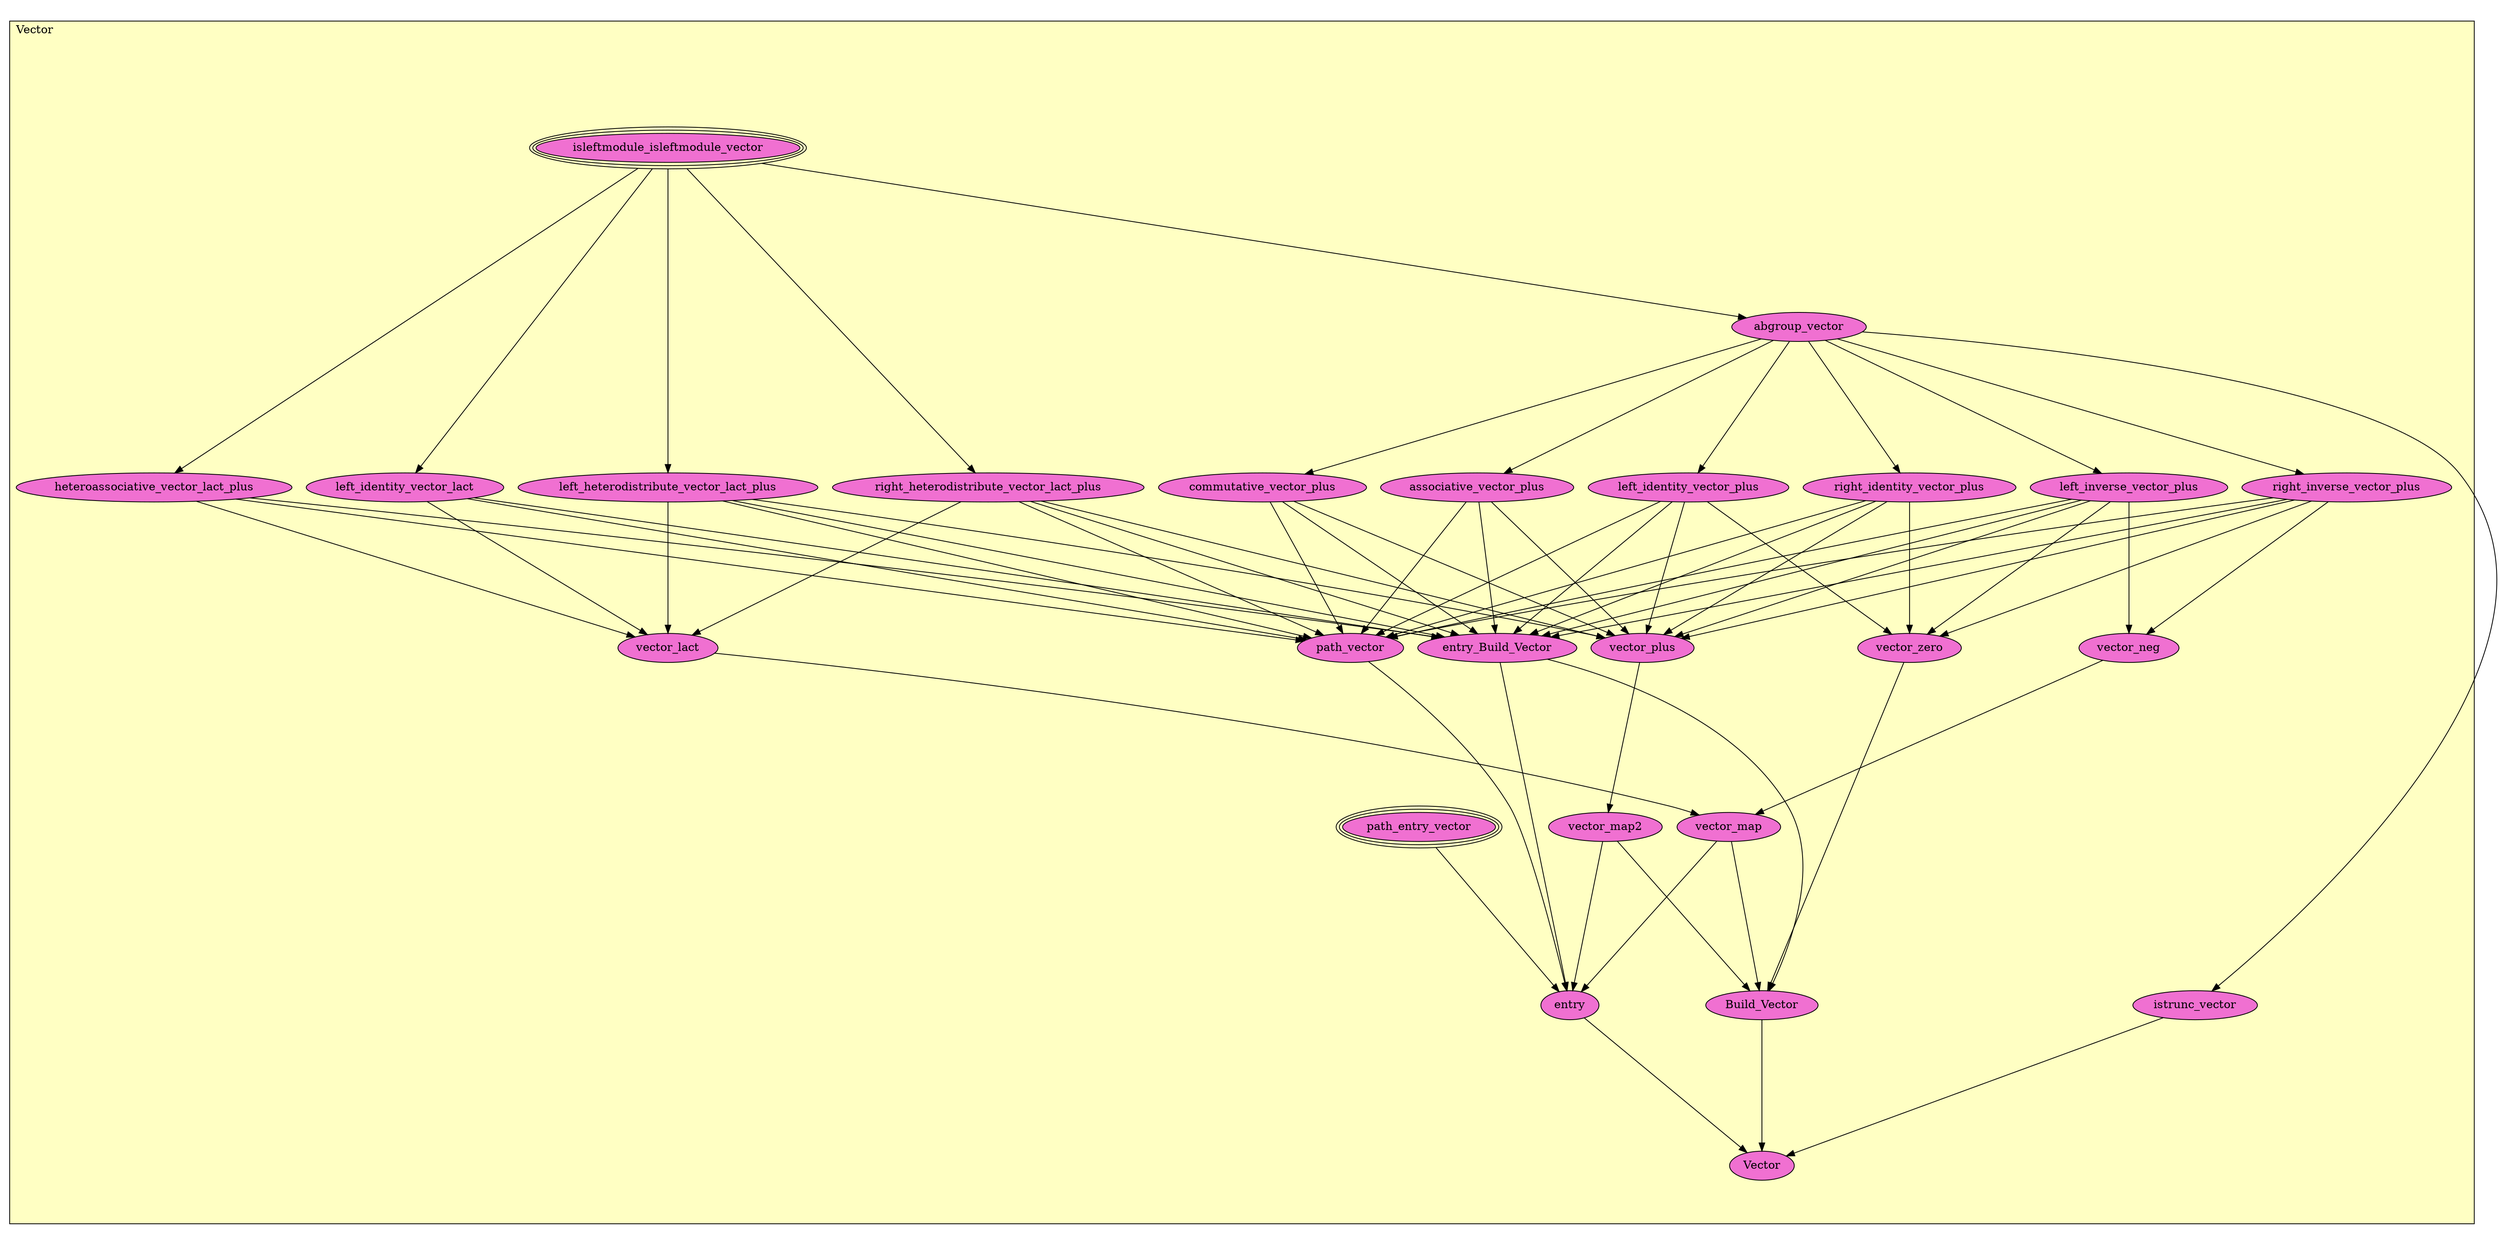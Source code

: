 digraph HoTT_Algebra_Rings_Vector {
  graph [ratio=0.5]
  node [style=filled]
Vector_isleftmodule_isleftmodule_vector [label="isleftmodule_isleftmodule_vector", URL=<Vector.html#isleftmodule_isleftmodule_vector>, peripheries=3, fillcolor="#F070D1"] ;
Vector_left_identity_vector_lact [label="left_identity_vector_lact", URL=<Vector.html#left_identity_vector_lact>, fillcolor="#F070D1"] ;
Vector_heteroassociative_vector_lact_plus [label="heteroassociative_vector_lact_plus", URL=<Vector.html#heteroassociative_vector_lact_plus>, fillcolor="#F070D1"] ;
Vector_right_heterodistribute_vector_lact_plus [label="right_heterodistribute_vector_lact_plus", URL=<Vector.html#right_heterodistribute_vector_lact_plus>, fillcolor="#F070D1"] ;
Vector_left_heterodistribute_vector_lact_plus [label="left_heterodistribute_vector_lact_plus", URL=<Vector.html#left_heterodistribute_vector_lact_plus>, fillcolor="#F070D1"] ;
Vector_vector_lact [label="vector_lact", URL=<Vector.html#vector_lact>, fillcolor="#F070D1"] ;
Vector_abgroup_vector [label="abgroup_vector", URL=<Vector.html#abgroup_vector>, fillcolor="#F070D1"] ;
Vector_right_inverse_vector_plus [label="right_inverse_vector_plus", URL=<Vector.html#right_inverse_vector_plus>, fillcolor="#F070D1"] ;
Vector_left_inverse_vector_plus [label="left_inverse_vector_plus", URL=<Vector.html#left_inverse_vector_plus>, fillcolor="#F070D1"] ;
Vector_right_identity_vector_plus [label="right_identity_vector_plus", URL=<Vector.html#right_identity_vector_plus>, fillcolor="#F070D1"] ;
Vector_left_identity_vector_plus [label="left_identity_vector_plus", URL=<Vector.html#left_identity_vector_plus>, fillcolor="#F070D1"] ;
Vector_commutative_vector_plus [label="commutative_vector_plus", URL=<Vector.html#commutative_vector_plus>, fillcolor="#F070D1"] ;
Vector_associative_vector_plus [label="associative_vector_plus", URL=<Vector.html#associative_vector_plus>, fillcolor="#F070D1"] ;
Vector_vector_neg [label="vector_neg", URL=<Vector.html#vector_neg>, fillcolor="#F070D1"] ;
Vector_vector_zero [label="vector_zero", URL=<Vector.html#vector_zero>, fillcolor="#F070D1"] ;
Vector_vector_plus [label="vector_plus", URL=<Vector.html#vector_plus>, fillcolor="#F070D1"] ;
Vector_vector_map2 [label="vector_map2", URL=<Vector.html#vector_map2>, fillcolor="#F070D1"] ;
Vector_vector_map [label="vector_map", URL=<Vector.html#vector_map>, fillcolor="#F070D1"] ;
Vector_path_entry_vector [label="path_entry_vector", URL=<Vector.html#path_entry_vector>, peripheries=3, fillcolor="#F070D1"] ;
Vector_path_vector [label="path_vector", URL=<Vector.html#path_vector>, fillcolor="#F070D1"] ;
Vector_istrunc_vector [label="istrunc_vector", URL=<Vector.html#istrunc_vector>, fillcolor="#F070D1"] ;
Vector_entry_Build_Vector [label="entry_Build_Vector", URL=<Vector.html#entry_Build_Vector>, fillcolor="#F070D1"] ;
Vector_entry [label="entry", URL=<Vector.html#entry>, fillcolor="#F070D1"] ;
Vector_Build_Vector [label="Build_Vector", URL=<Vector.html#Build_Vector>, fillcolor="#F070D1"] ;
Vector_Vector [label="Vector", URL=<Vector.html#Vector>, fillcolor="#F070D1"] ;
  Vector_isleftmodule_isleftmodule_vector -> Vector_left_identity_vector_lact [] ;
  Vector_isleftmodule_isleftmodule_vector -> Vector_heteroassociative_vector_lact_plus [] ;
  Vector_isleftmodule_isleftmodule_vector -> Vector_right_heterodistribute_vector_lact_plus [] ;
  Vector_isleftmodule_isleftmodule_vector -> Vector_left_heterodistribute_vector_lact_plus [] ;
  Vector_isleftmodule_isleftmodule_vector -> Vector_abgroup_vector [] ;
  Vector_left_identity_vector_lact -> Vector_vector_lact [] ;
  Vector_left_identity_vector_lact -> Vector_path_vector [] ;
  Vector_left_identity_vector_lact -> Vector_entry_Build_Vector [] ;
  Vector_heteroassociative_vector_lact_plus -> Vector_vector_lact [] ;
  Vector_heteroassociative_vector_lact_plus -> Vector_path_vector [] ;
  Vector_heteroassociative_vector_lact_plus -> Vector_entry_Build_Vector [] ;
  Vector_right_heterodistribute_vector_lact_plus -> Vector_vector_lact [] ;
  Vector_right_heterodistribute_vector_lact_plus -> Vector_vector_plus [] ;
  Vector_right_heterodistribute_vector_lact_plus -> Vector_path_vector [] ;
  Vector_right_heterodistribute_vector_lact_plus -> Vector_entry_Build_Vector [] ;
  Vector_left_heterodistribute_vector_lact_plus -> Vector_vector_lact [] ;
  Vector_left_heterodistribute_vector_lact_plus -> Vector_vector_plus [] ;
  Vector_left_heterodistribute_vector_lact_plus -> Vector_path_vector [] ;
  Vector_left_heterodistribute_vector_lact_plus -> Vector_entry_Build_Vector [] ;
  Vector_vector_lact -> Vector_vector_map [] ;
  Vector_abgroup_vector -> Vector_right_inverse_vector_plus [] ;
  Vector_abgroup_vector -> Vector_left_inverse_vector_plus [] ;
  Vector_abgroup_vector -> Vector_right_identity_vector_plus [] ;
  Vector_abgroup_vector -> Vector_left_identity_vector_plus [] ;
  Vector_abgroup_vector -> Vector_commutative_vector_plus [] ;
  Vector_abgroup_vector -> Vector_associative_vector_plus [] ;
  Vector_abgroup_vector -> Vector_istrunc_vector [] ;
  Vector_right_inverse_vector_plus -> Vector_vector_neg [] ;
  Vector_right_inverse_vector_plus -> Vector_vector_zero [] ;
  Vector_right_inverse_vector_plus -> Vector_vector_plus [] ;
  Vector_right_inverse_vector_plus -> Vector_path_vector [] ;
  Vector_right_inverse_vector_plus -> Vector_entry_Build_Vector [] ;
  Vector_left_inverse_vector_plus -> Vector_vector_neg [] ;
  Vector_left_inverse_vector_plus -> Vector_vector_zero [] ;
  Vector_left_inverse_vector_plus -> Vector_vector_plus [] ;
  Vector_left_inverse_vector_plus -> Vector_path_vector [] ;
  Vector_left_inverse_vector_plus -> Vector_entry_Build_Vector [] ;
  Vector_right_identity_vector_plus -> Vector_vector_zero [] ;
  Vector_right_identity_vector_plus -> Vector_vector_plus [] ;
  Vector_right_identity_vector_plus -> Vector_path_vector [] ;
  Vector_right_identity_vector_plus -> Vector_entry_Build_Vector [] ;
  Vector_left_identity_vector_plus -> Vector_vector_zero [] ;
  Vector_left_identity_vector_plus -> Vector_vector_plus [] ;
  Vector_left_identity_vector_plus -> Vector_path_vector [] ;
  Vector_left_identity_vector_plus -> Vector_entry_Build_Vector [] ;
  Vector_commutative_vector_plus -> Vector_vector_plus [] ;
  Vector_commutative_vector_plus -> Vector_path_vector [] ;
  Vector_commutative_vector_plus -> Vector_entry_Build_Vector [] ;
  Vector_associative_vector_plus -> Vector_vector_plus [] ;
  Vector_associative_vector_plus -> Vector_path_vector [] ;
  Vector_associative_vector_plus -> Vector_entry_Build_Vector [] ;
  Vector_vector_neg -> Vector_vector_map [] ;
  Vector_vector_zero -> Vector_Build_Vector [] ;
  Vector_vector_plus -> Vector_vector_map2 [] ;
  Vector_vector_map2 -> Vector_entry [] ;
  Vector_vector_map2 -> Vector_Build_Vector [] ;
  Vector_vector_map -> Vector_entry [] ;
  Vector_vector_map -> Vector_Build_Vector [] ;
  Vector_path_entry_vector -> Vector_entry [] ;
  Vector_path_vector -> Vector_entry [] ;
  Vector_istrunc_vector -> Vector_Vector [] ;
  Vector_entry_Build_Vector -> Vector_entry [] ;
  Vector_entry_Build_Vector -> Vector_Build_Vector [] ;
  Vector_entry -> Vector_Vector [] ;
  Vector_Build_Vector -> Vector_Vector [] ;
subgraph cluster_Vector { label="Vector"; fillcolor="#FFFFC3"; labeljust=l; style=filled 
Vector_Vector; Vector_Build_Vector; Vector_entry; Vector_entry_Build_Vector; Vector_istrunc_vector; Vector_path_vector; Vector_path_entry_vector; Vector_vector_map; Vector_vector_map2; Vector_vector_plus; Vector_vector_zero; Vector_vector_neg; Vector_associative_vector_plus; Vector_commutative_vector_plus; Vector_left_identity_vector_plus; Vector_right_identity_vector_plus; Vector_left_inverse_vector_plus; Vector_right_inverse_vector_plus; Vector_abgroup_vector; Vector_vector_lact; Vector_left_heterodistribute_vector_lact_plus; Vector_right_heterodistribute_vector_lact_plus; Vector_heteroassociative_vector_lact_plus; Vector_left_identity_vector_lact; Vector_isleftmodule_isleftmodule_vector; };
} /* END */

